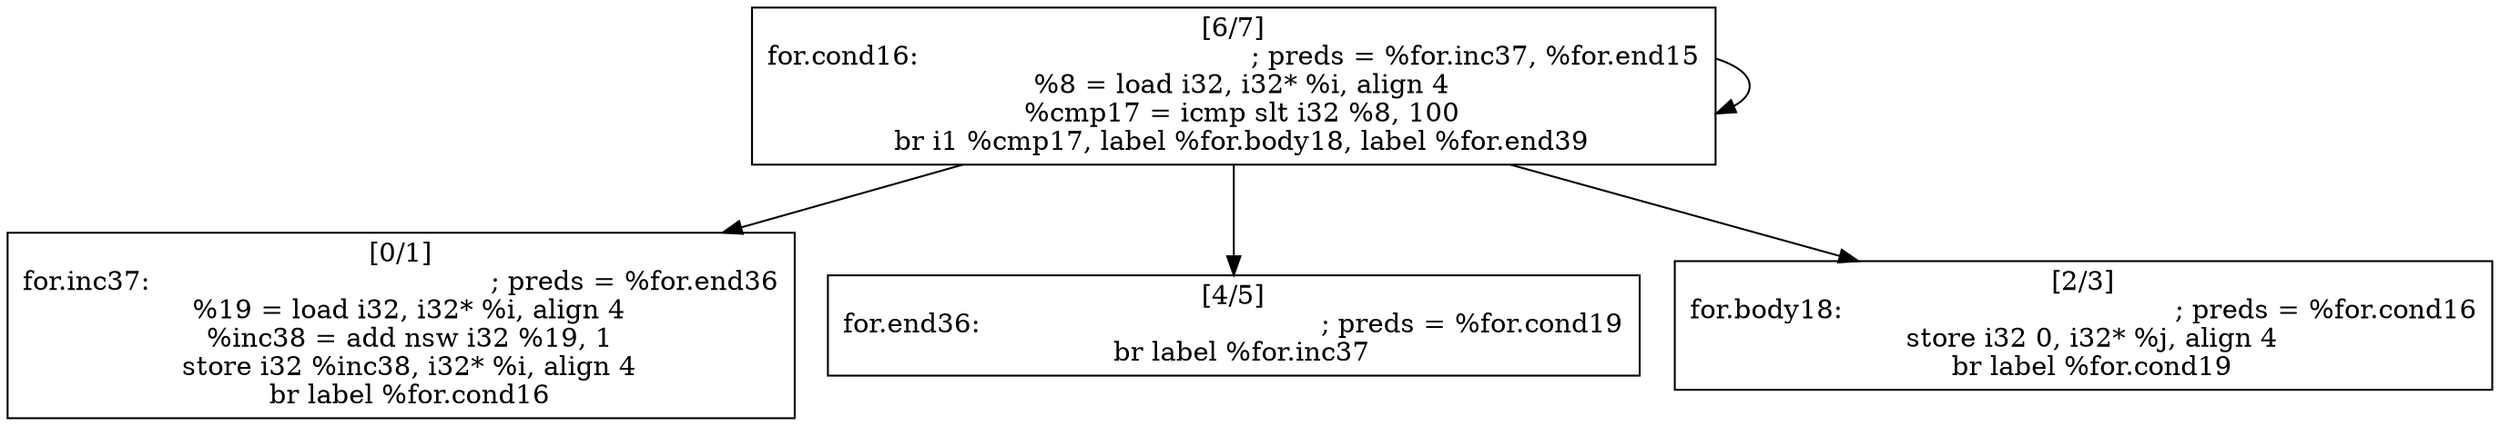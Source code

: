 
digraph G {


node132 [label="[6/7]
for.cond16:                                       ; preds = %for.inc37, %for.end15
  %8 = load i32, i32* %i, align 4
  %cmp17 = icmp slt i32 %8, 100
  br i1 %cmp17, label %for.body18, label %for.end39
",shape=rectangle ]
node129 [label="[0/1]
for.inc37:                                        ; preds = %for.end36
  %19 = load i32, i32* %i, align 4
  %inc38 = add nsw i32 %19, 1
  store i32 %inc38, i32* %i, align 4
  br label %for.cond16
",shape=rectangle ]
node131 [label="[4/5]
for.end36:                                        ; preds = %for.cond19
  br label %for.inc37
",shape=rectangle ]
node130 [label="[2/3]
for.body18:                                       ; preds = %for.cond16
  store i32 0, i32* %j, align 4
  br label %for.cond19
",shape=rectangle ]

node132->node132 [ ]
node132->node130 [ ]
node132->node129 [ ]
node132->node131 [ ]


}
